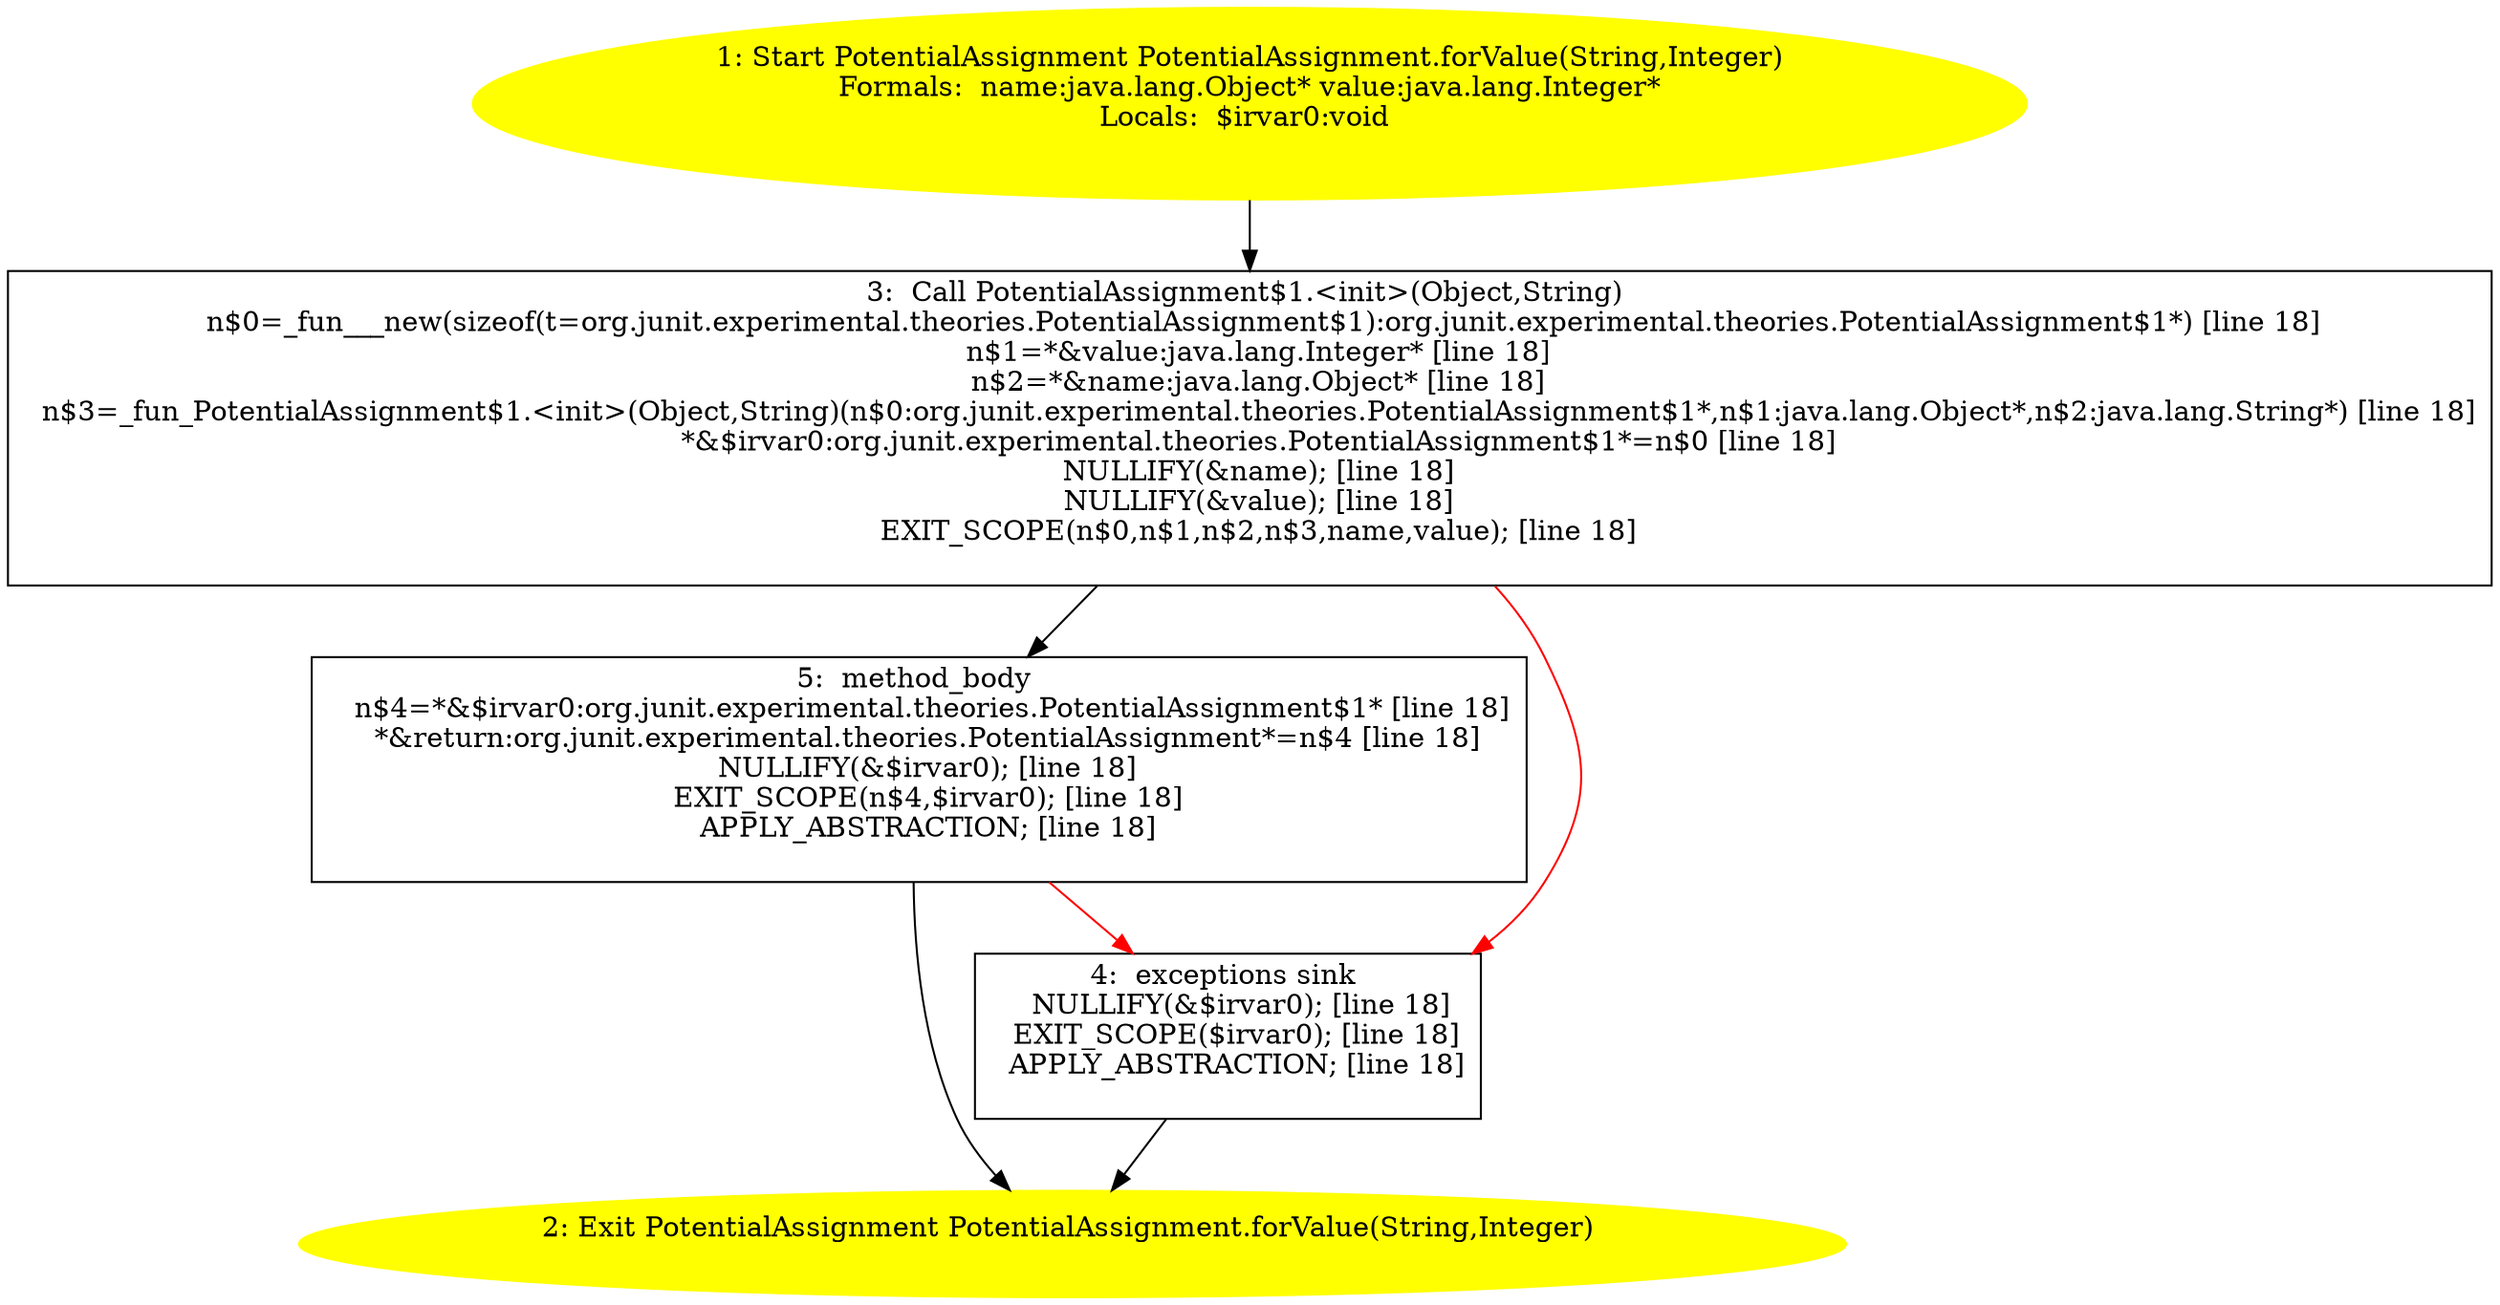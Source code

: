 /* @generated */
digraph cfg {
"org.junit.experimental.theories.PotentialAssignment.forValue(java.lang.String,java.lang.Integer):org.e07e65ef1c7ff189e06409d9fa989b89_1" [label="1: Start PotentialAssignment PotentialAssignment.forValue(String,Integer)\nFormals:  name:java.lang.Object* value:java.lang.Integer*\nLocals:  $irvar0:void \n  " color=yellow style=filled]
	

	 "org.junit.experimental.theories.PotentialAssignment.forValue(java.lang.String,java.lang.Integer):org.e07e65ef1c7ff189e06409d9fa989b89_1" -> "org.junit.experimental.theories.PotentialAssignment.forValue(java.lang.String,java.lang.Integer):org.e07e65ef1c7ff189e06409d9fa989b89_3" ;
"org.junit.experimental.theories.PotentialAssignment.forValue(java.lang.String,java.lang.Integer):org.e07e65ef1c7ff189e06409d9fa989b89_2" [label="2: Exit PotentialAssignment PotentialAssignment.forValue(String,Integer) \n  " color=yellow style=filled]
	

"org.junit.experimental.theories.PotentialAssignment.forValue(java.lang.String,java.lang.Integer):org.e07e65ef1c7ff189e06409d9fa989b89_3" [label="3:  Call PotentialAssignment$1.<init>(Object,String) \n   n$0=_fun___new(sizeof(t=org.junit.experimental.theories.PotentialAssignment$1):org.junit.experimental.theories.PotentialAssignment$1*) [line 18]\n  n$1=*&value:java.lang.Integer* [line 18]\n  n$2=*&name:java.lang.Object* [line 18]\n  n$3=_fun_PotentialAssignment$1.<init>(Object,String)(n$0:org.junit.experimental.theories.PotentialAssignment$1*,n$1:java.lang.Object*,n$2:java.lang.String*) [line 18]\n  *&$irvar0:org.junit.experimental.theories.PotentialAssignment$1*=n$0 [line 18]\n  NULLIFY(&name); [line 18]\n  NULLIFY(&value); [line 18]\n  EXIT_SCOPE(n$0,n$1,n$2,n$3,name,value); [line 18]\n " shape="box"]
	

	 "org.junit.experimental.theories.PotentialAssignment.forValue(java.lang.String,java.lang.Integer):org.e07e65ef1c7ff189e06409d9fa989b89_3" -> "org.junit.experimental.theories.PotentialAssignment.forValue(java.lang.String,java.lang.Integer):org.e07e65ef1c7ff189e06409d9fa989b89_5" ;
	 "org.junit.experimental.theories.PotentialAssignment.forValue(java.lang.String,java.lang.Integer):org.e07e65ef1c7ff189e06409d9fa989b89_3" -> "org.junit.experimental.theories.PotentialAssignment.forValue(java.lang.String,java.lang.Integer):org.e07e65ef1c7ff189e06409d9fa989b89_4" [color="red" ];
"org.junit.experimental.theories.PotentialAssignment.forValue(java.lang.String,java.lang.Integer):org.e07e65ef1c7ff189e06409d9fa989b89_4" [label="4:  exceptions sink \n   NULLIFY(&$irvar0); [line 18]\n  EXIT_SCOPE($irvar0); [line 18]\n  APPLY_ABSTRACTION; [line 18]\n " shape="box"]
	

	 "org.junit.experimental.theories.PotentialAssignment.forValue(java.lang.String,java.lang.Integer):org.e07e65ef1c7ff189e06409d9fa989b89_4" -> "org.junit.experimental.theories.PotentialAssignment.forValue(java.lang.String,java.lang.Integer):org.e07e65ef1c7ff189e06409d9fa989b89_2" ;
"org.junit.experimental.theories.PotentialAssignment.forValue(java.lang.String,java.lang.Integer):org.e07e65ef1c7ff189e06409d9fa989b89_5" [label="5:  method_body \n   n$4=*&$irvar0:org.junit.experimental.theories.PotentialAssignment$1* [line 18]\n  *&return:org.junit.experimental.theories.PotentialAssignment*=n$4 [line 18]\n  NULLIFY(&$irvar0); [line 18]\n  EXIT_SCOPE(n$4,$irvar0); [line 18]\n  APPLY_ABSTRACTION; [line 18]\n " shape="box"]
	

	 "org.junit.experimental.theories.PotentialAssignment.forValue(java.lang.String,java.lang.Integer):org.e07e65ef1c7ff189e06409d9fa989b89_5" -> "org.junit.experimental.theories.PotentialAssignment.forValue(java.lang.String,java.lang.Integer):org.e07e65ef1c7ff189e06409d9fa989b89_2" ;
	 "org.junit.experimental.theories.PotentialAssignment.forValue(java.lang.String,java.lang.Integer):org.e07e65ef1c7ff189e06409d9fa989b89_5" -> "org.junit.experimental.theories.PotentialAssignment.forValue(java.lang.String,java.lang.Integer):org.e07e65ef1c7ff189e06409d9fa989b89_4" [color="red" ];
}
